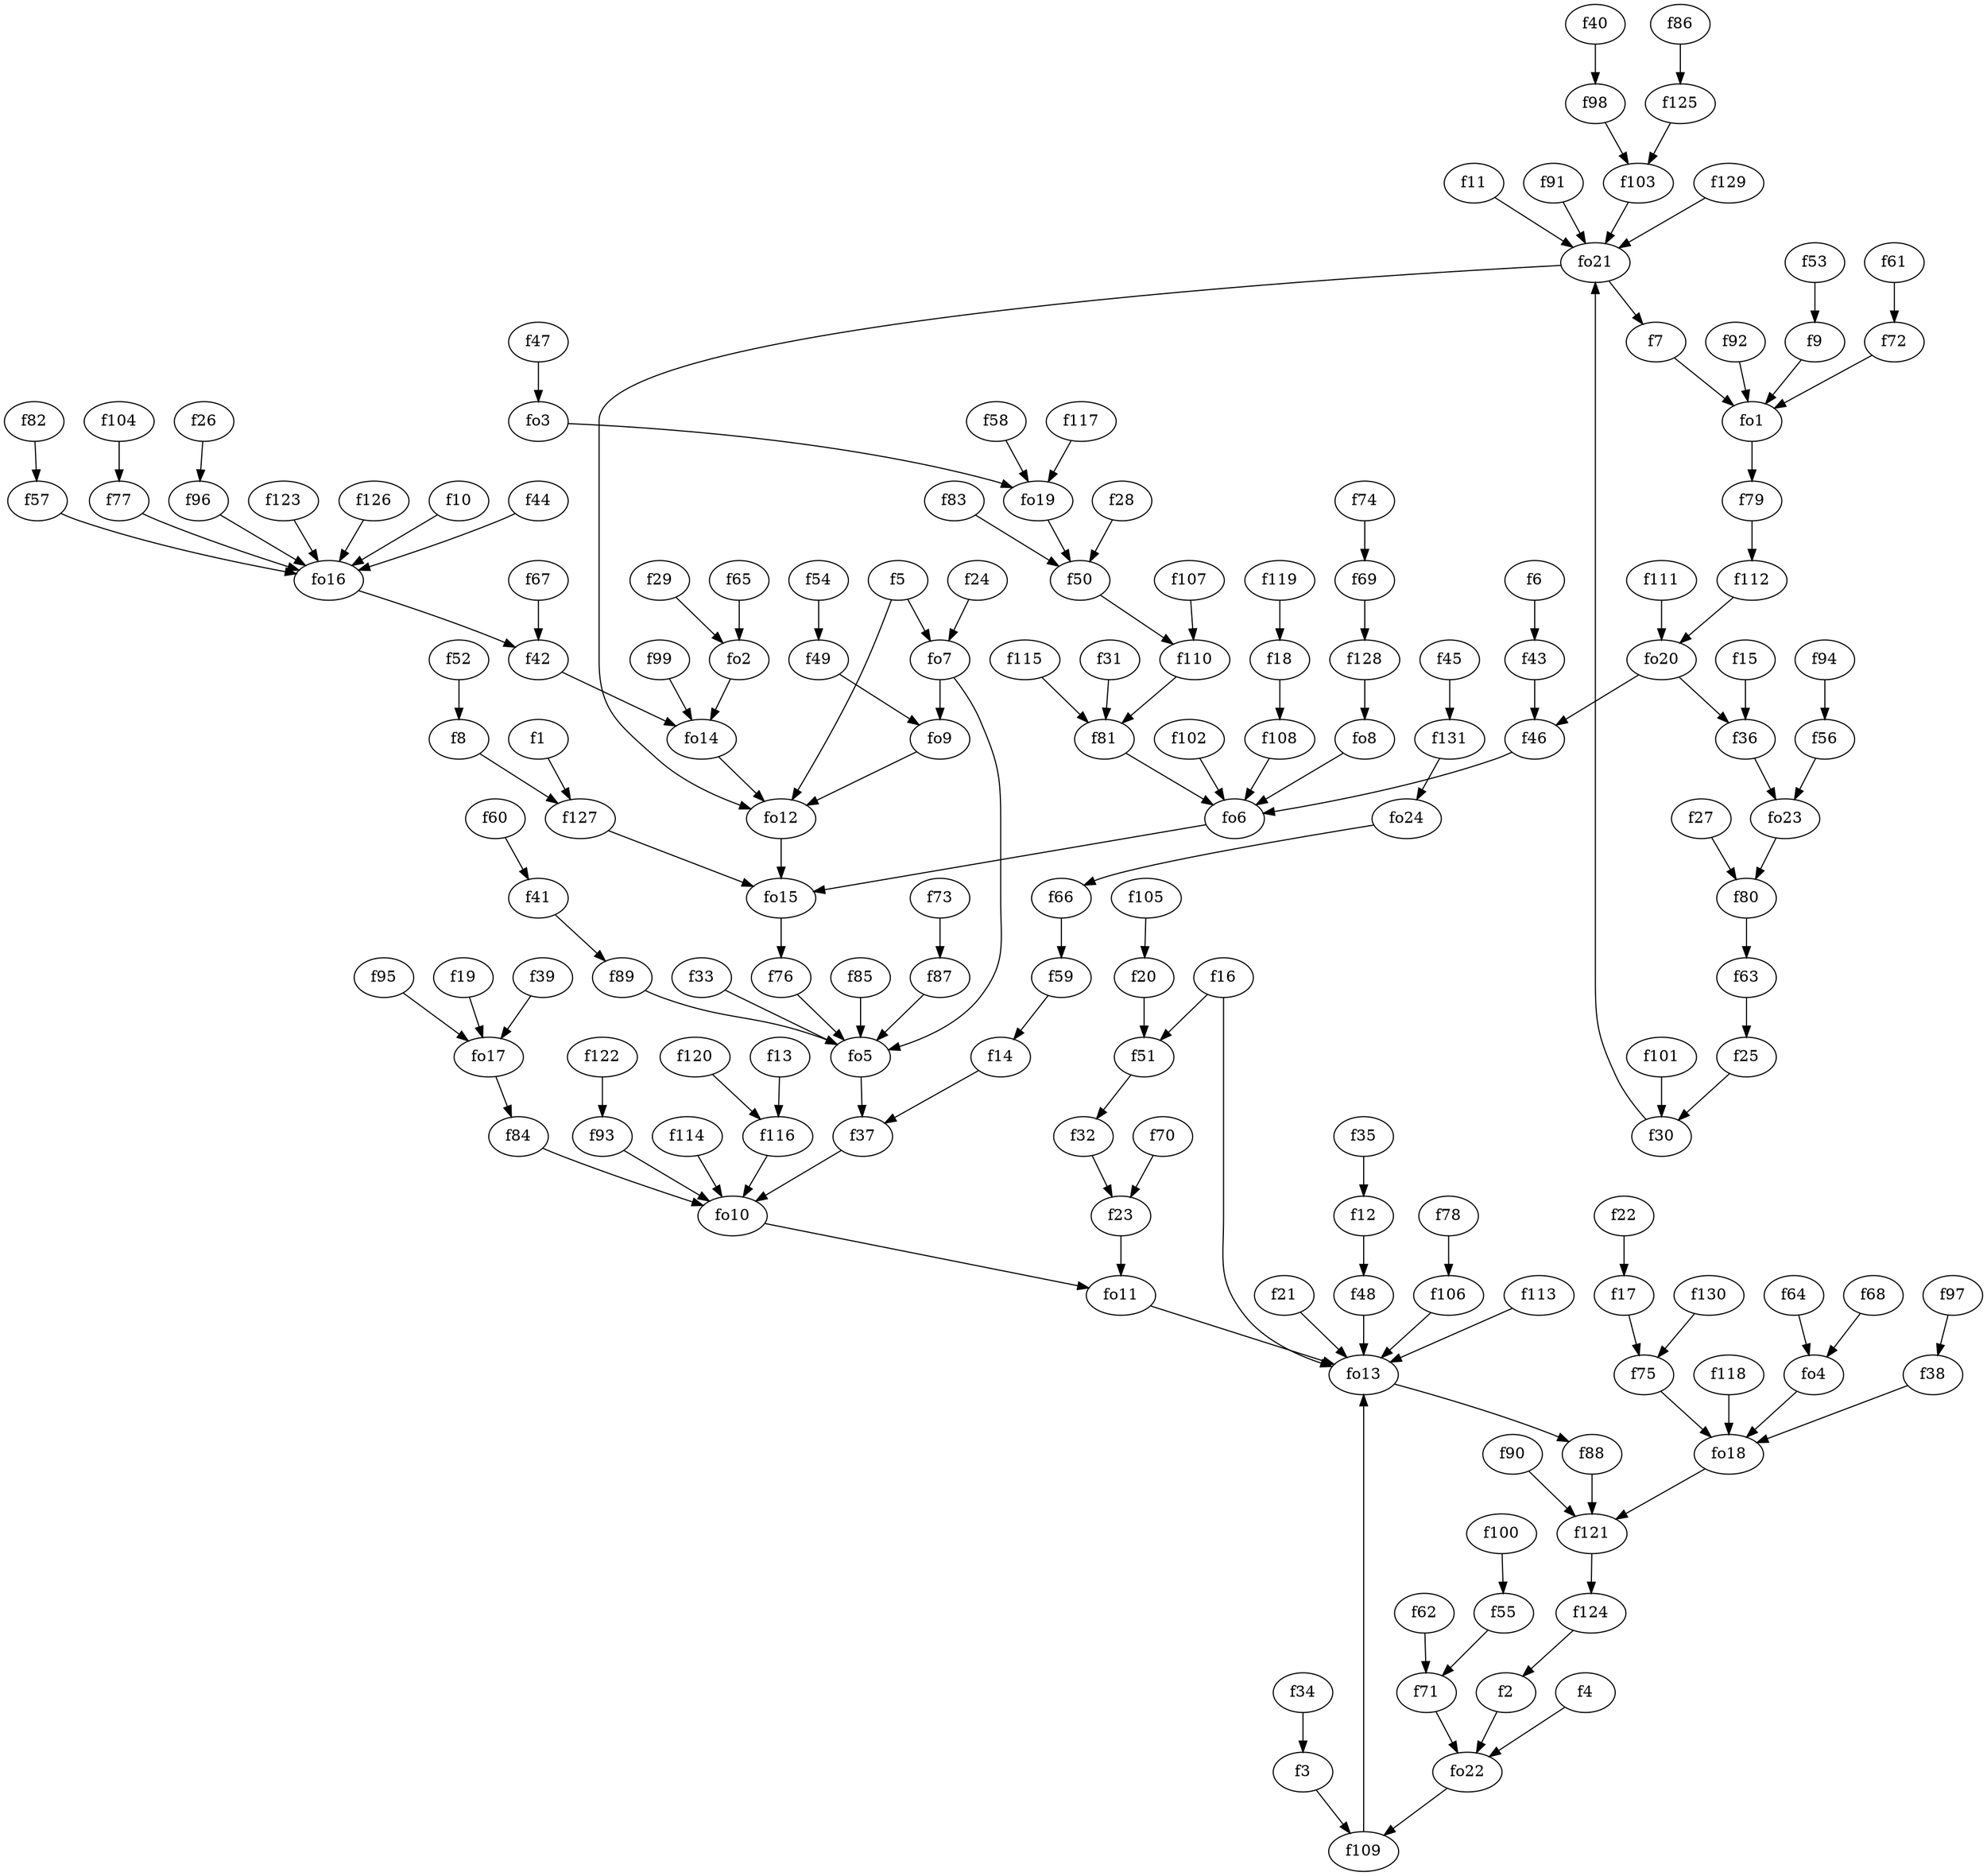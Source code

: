 strict digraph  {
f1;
f2;
f3;
f4;
f5;
f6;
f7;
f8;
f9;
f10;
f11;
f12;
f13;
f14;
f15;
f16;
f17;
f18;
f19;
f20;
f21;
f22;
f23;
f24;
f25;
f26;
f27;
f28;
f29;
f30;
f31;
f32;
f33;
f34;
f35;
f36;
f37;
f38;
f39;
f40;
f41;
f42;
f43;
f44;
f45;
f46;
f47;
f48;
f49;
f50;
f51;
f52;
f53;
f54;
f55;
f56;
f57;
f58;
f59;
f60;
f61;
f62;
f63;
f64;
f65;
f66;
f67;
f68;
f69;
f70;
f71;
f72;
f73;
f74;
f75;
f76;
f77;
f78;
f79;
f80;
f81;
f82;
f83;
f84;
f85;
f86;
f87;
f88;
f89;
f90;
f91;
f92;
f93;
f94;
f95;
f96;
f97;
f98;
f99;
f100;
f101;
f102;
f103;
f104;
f105;
f106;
f107;
f108;
f109;
f110;
f111;
f112;
f113;
f114;
f115;
f116;
f117;
f118;
f119;
f120;
f121;
f122;
f123;
f124;
f125;
f126;
f127;
f128;
f129;
f130;
f131;
fo1;
fo2;
fo3;
fo4;
fo5;
fo6;
fo7;
fo8;
fo9;
fo10;
fo11;
fo12;
fo13;
fo14;
fo15;
fo16;
fo17;
fo18;
fo19;
fo20;
fo21;
fo22;
fo23;
fo24;
f1 -> f127  [weight=2];
f2 -> fo22  [weight=2];
f3 -> f109  [weight=2];
f4 -> fo22  [weight=2];
f5 -> fo12  [weight=2];
f5 -> fo7  [weight=2];
f6 -> f43  [weight=2];
f7 -> fo1  [weight=2];
f8 -> f127  [weight=2];
f9 -> fo1  [weight=2];
f10 -> fo16  [weight=2];
f11 -> fo21  [weight=2];
f12 -> f48  [weight=2];
f13 -> f116  [weight=2];
f14 -> f37  [weight=2];
f15 -> f36  [weight=2];
f16 -> fo13  [weight=2];
f16 -> f51  [weight=2];
f17 -> f75  [weight=2];
f18 -> f108  [weight=2];
f19 -> fo17  [weight=2];
f20 -> f51  [weight=2];
f21 -> fo13  [weight=2];
f22 -> f17  [weight=2];
f23 -> fo11  [weight=2];
f24 -> fo7  [weight=2];
f25 -> f30  [weight=2];
f26 -> f96  [weight=2];
f27 -> f80  [weight=2];
f28 -> f50  [weight=2];
f29 -> fo2  [weight=2];
f30 -> fo21  [weight=2];
f31 -> f81  [weight=2];
f32 -> f23  [weight=2];
f33 -> fo5  [weight=2];
f34 -> f3  [weight=2];
f35 -> f12  [weight=2];
f36 -> fo23  [weight=2];
f37 -> fo10  [weight=2];
f38 -> fo18  [weight=2];
f39 -> fo17  [weight=2];
f40 -> f98  [weight=2];
f41 -> f89  [weight=2];
f42 -> fo14  [weight=2];
f43 -> f46  [weight=2];
f44 -> fo16  [weight=2];
f45 -> f131  [weight=2];
f46 -> fo6  [weight=2];
f47 -> fo3  [weight=2];
f48 -> fo13  [weight=2];
f49 -> fo9  [weight=2];
f50 -> f110  [weight=2];
f51 -> f32  [weight=2];
f52 -> f8  [weight=2];
f53 -> f9  [weight=2];
f54 -> f49  [weight=2];
f55 -> f71  [weight=2];
f56 -> fo23  [weight=2];
f57 -> fo16  [weight=2];
f58 -> fo19  [weight=2];
f59 -> f14  [weight=2];
f60 -> f41  [weight=2];
f61 -> f72  [weight=2];
f62 -> f71  [weight=2];
f63 -> f25  [weight=2];
f64 -> fo4  [weight=2];
f65 -> fo2  [weight=2];
f66 -> f59  [weight=2];
f67 -> f42  [weight=2];
f68 -> fo4  [weight=2];
f69 -> f128  [weight=2];
f70 -> f23  [weight=2];
f71 -> fo22  [weight=2];
f72 -> fo1  [weight=2];
f73 -> f87  [weight=2];
f74 -> f69  [weight=2];
f75 -> fo18  [weight=2];
f76 -> fo5  [weight=2];
f77 -> fo16  [weight=2];
f78 -> f106  [weight=2];
f79 -> f112  [weight=2];
f80 -> f63  [weight=2];
f81 -> fo6  [weight=2];
f82 -> f57  [weight=2];
f83 -> f50  [weight=2];
f84 -> fo10  [weight=2];
f85 -> fo5  [weight=2];
f86 -> f125  [weight=2];
f87 -> fo5  [weight=2];
f88 -> f121  [weight=2];
f89 -> fo5  [weight=2];
f90 -> f121  [weight=2];
f91 -> fo21  [weight=2];
f92 -> fo1  [weight=2];
f93 -> fo10  [weight=2];
f94 -> f56  [weight=2];
f95 -> fo17  [weight=2];
f96 -> fo16  [weight=2];
f97 -> f38  [weight=2];
f98 -> f103  [weight=2];
f99 -> fo14  [weight=2];
f100 -> f55  [weight=2];
f101 -> f30  [weight=2];
f102 -> fo6  [weight=2];
f103 -> fo21  [weight=2];
f104 -> f77  [weight=2];
f105 -> f20  [weight=2];
f106 -> fo13  [weight=2];
f107 -> f110  [weight=2];
f108 -> fo6  [weight=2];
f109 -> fo13  [weight=2];
f110 -> f81  [weight=2];
f111 -> fo20  [weight=2];
f112 -> fo20  [weight=2];
f113 -> fo13  [weight=2];
f114 -> fo10  [weight=2];
f115 -> f81  [weight=2];
f116 -> fo10  [weight=2];
f117 -> fo19  [weight=2];
f118 -> fo18  [weight=2];
f119 -> f18  [weight=2];
f120 -> f116  [weight=2];
f121 -> f124  [weight=2];
f122 -> f93  [weight=2];
f123 -> fo16  [weight=2];
f124 -> f2  [weight=2];
f125 -> f103  [weight=2];
f126 -> fo16  [weight=2];
f127 -> fo15  [weight=2];
f128 -> fo8  [weight=2];
f129 -> fo21  [weight=2];
f130 -> f75  [weight=2];
f131 -> fo24  [weight=2];
fo1 -> f79  [weight=2];
fo2 -> fo14  [weight=2];
fo3 -> fo19  [weight=2];
fo4 -> fo18  [weight=2];
fo5 -> f37  [weight=2];
fo6 -> fo15  [weight=2];
fo7 -> fo9  [weight=2];
fo7 -> fo5  [weight=2];
fo8 -> fo6  [weight=2];
fo9 -> fo12  [weight=2];
fo10 -> fo11  [weight=2];
fo11 -> fo13  [weight=2];
fo12 -> fo15  [weight=2];
fo13 -> f88  [weight=2];
fo14 -> fo12  [weight=2];
fo15 -> f76  [weight=2];
fo16 -> f42  [weight=2];
fo17 -> f84  [weight=2];
fo18 -> f121  [weight=2];
fo19 -> f50  [weight=2];
fo20 -> f46  [weight=2];
fo20 -> f36  [weight=2];
fo21 -> f7  [weight=2];
fo21 -> fo12  [weight=2];
fo22 -> f109  [weight=2];
fo23 -> f80  [weight=2];
fo24 -> f66  [weight=2];
}
